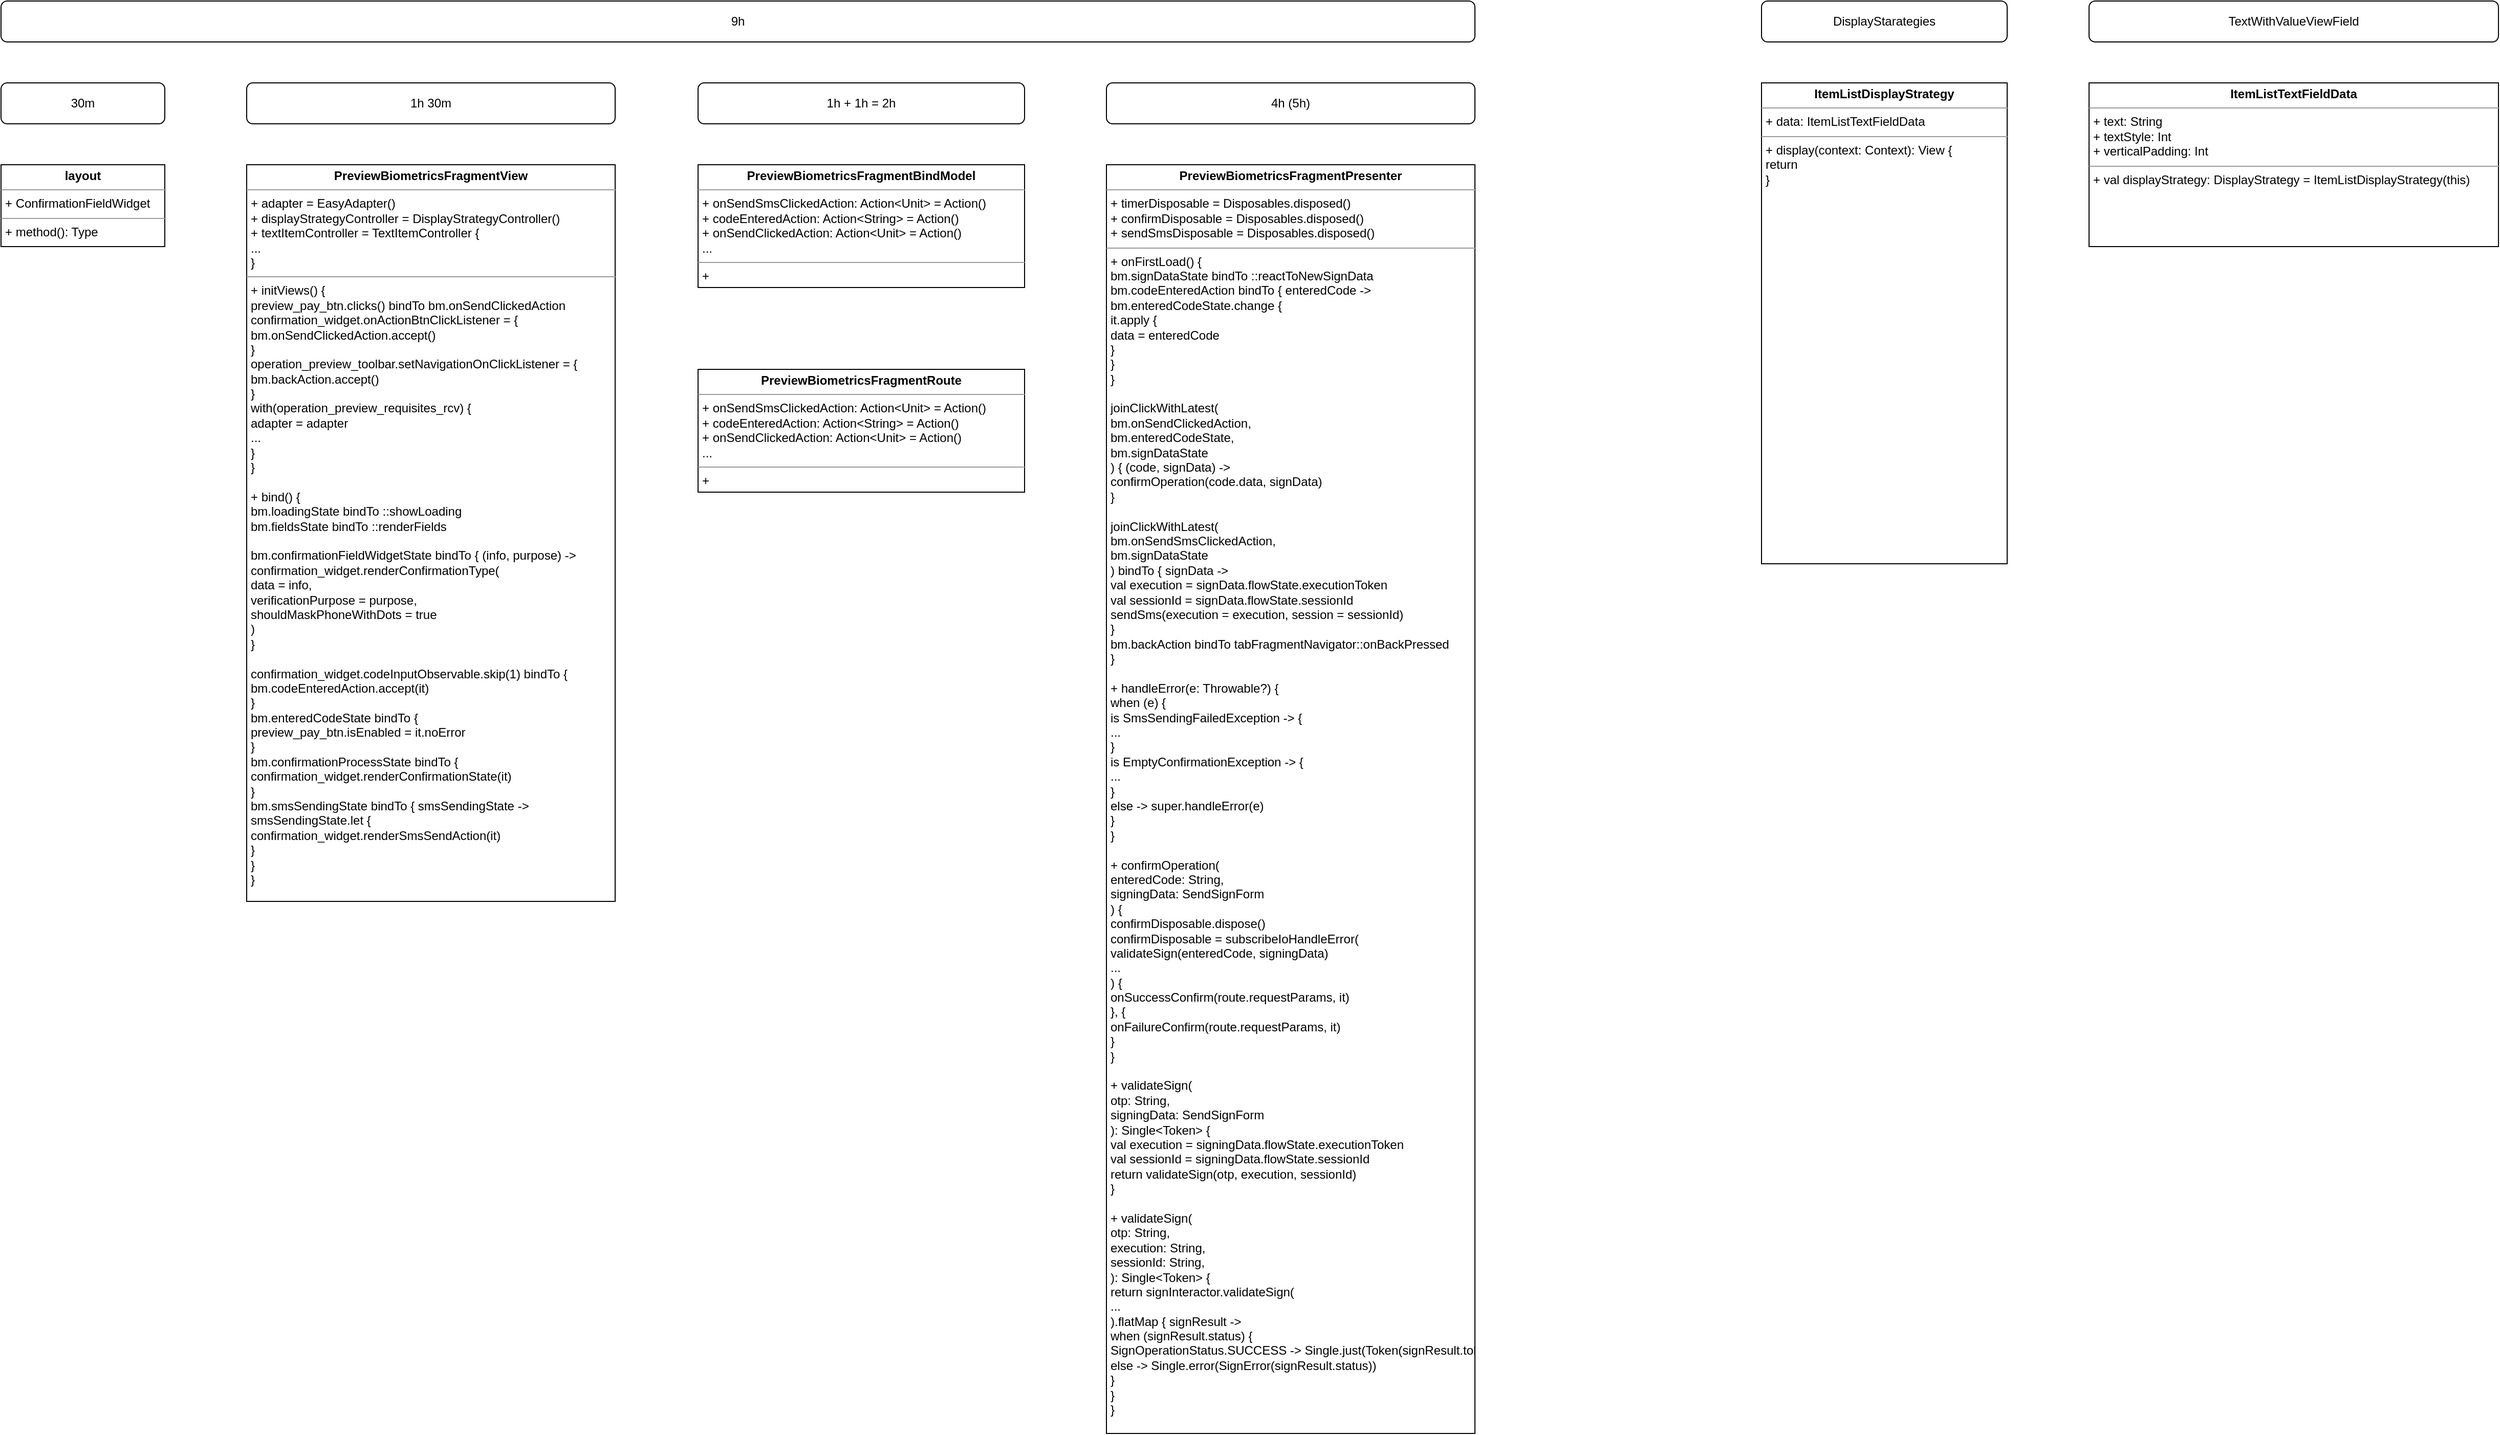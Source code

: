 <mxfile version="17.4.0" type="github">
  <diagram id="F2cIXI0qztmpp3JYABv5" name="Page-1">
    <mxGraphModel dx="757" dy="1681" grid="1" gridSize="10" guides="1" tooltips="1" connect="1" arrows="1" fold="1" page="1" pageScale="1" pageWidth="827" pageHeight="1169" math="0" shadow="0">
      <root>
        <mxCell id="0" />
        <mxCell id="1" parent="0" />
        <mxCell id="ljfZ4cZ_r5Jr-hCkHj5f-1" value="&lt;p style=&quot;margin: 0px ; margin-top: 4px ; text-align: center&quot;&gt;&lt;b&gt;PreviewBiometricsFragmentView&lt;br&gt;&lt;/b&gt;&lt;/p&gt;&lt;hr size=&quot;1&quot;&gt;&lt;p style=&quot;margin: 0px ; margin-left: 4px&quot;&gt;+ adapter = EasyAdapter()&lt;/p&gt;&lt;p style=&quot;margin: 0px ; margin-left: 4px&quot;&gt;+ displayStrategyController = DisplayStrategyController()&lt;/p&gt;&lt;p style=&quot;margin: 0px ; margin-left: 4px&quot;&gt;+ textItemController = TextItemController {&lt;/p&gt;&lt;p style=&quot;margin: 0px ; margin-left: 4px&quot;&gt;...&lt;br&gt;&lt;/p&gt;&lt;p style=&quot;margin: 0px ; margin-left: 4px&quot;&gt;}&lt;br&gt;&lt;/p&gt;&lt;hr size=&quot;1&quot;&gt;&lt;p style=&quot;margin: 0px ; margin-left: 4px&quot;&gt;+ initViews() {&lt;/p&gt;&lt;p style=&quot;margin: 0px ; margin-left: 4px&quot;&gt;preview_pay_btn.clicks() bindTo bm.onSendClickedAction&lt;/p&gt;&lt;p style=&quot;margin: 0px ; margin-left: 4px&quot;&gt;confirmation_widget.onActionBtnClickListener = {&lt;/p&gt;&lt;p style=&quot;margin: 0px ; margin-left: 4px&quot;&gt;bm.onSendClickedAction.accept()&lt;br&gt;&lt;/p&gt;&lt;p style=&quot;margin: 0px ; margin-left: 4px&quot;&gt;}&lt;/p&gt;&lt;p style=&quot;margin: 0px ; margin-left: 4px&quot;&gt;operation_preview_toolbar.setNavigationOnClickListener = {&lt;/p&gt;&lt;p style=&quot;margin: 0px ; margin-left: 4px&quot;&gt;bm.backAction.accept()&lt;br&gt;&lt;/p&gt;&lt;p style=&quot;margin: 0px ; margin-left: 4px&quot;&gt;}&lt;/p&gt;&lt;p style=&quot;margin: 0px ; margin-left: 4px&quot;&gt;with(operation_preview_requisites_rcv) {&lt;/p&gt;&lt;p style=&quot;margin: 0px ; margin-left: 4px&quot;&gt;adapter = adapter&lt;/p&gt;&lt;p style=&quot;margin: 0px ; margin-left: 4px&quot;&gt;...&lt;br&gt;&lt;/p&gt;&lt;p style=&quot;margin: 0px ; margin-left: 4px&quot;&gt;}&lt;br&gt;&lt;/p&gt;&lt;p style=&quot;margin: 0px ; margin-left: 4px&quot;&gt;}&lt;/p&gt;&lt;p style=&quot;margin: 0px ; margin-left: 4px&quot;&gt;&lt;br&gt;&lt;/p&gt;&lt;p style=&quot;margin: 0px ; margin-left: 4px&quot;&gt;+ bind() {&lt;/p&gt;&lt;p style=&quot;margin: 0px ; margin-left: 4px&quot;&gt;bm.loadingState bindTo ::showLoading&lt;/p&gt;&lt;p style=&quot;margin: 0px ; margin-left: 4px&quot;&gt;bm.fieldsState bindTo ::renderFields&lt;/p&gt;&lt;p style=&quot;margin: 0px ; margin-left: 4px&quot;&gt;&lt;br&gt;&lt;/p&gt;&lt;p style=&quot;margin: 0px ; margin-left: 4px&quot;&gt;bm.confirmationFieldWidgetState bindTo { (info, purpose) -&amp;gt;&lt;/p&gt;&lt;p style=&quot;margin: 0px ; margin-left: 4px&quot;&gt;confirmation_widget.renderConfirmationType(&lt;/p&gt;&lt;p style=&quot;margin: 0px ; margin-left: 4px&quot;&gt;data = info,&lt;/p&gt;&lt;p style=&quot;margin: 0px ; margin-left: 4px&quot;&gt;verificationPurpose = purpose,&lt;/p&gt;&lt;p style=&quot;margin: 0px ; margin-left: 4px&quot;&gt;shouldMaskPhoneWithDots = true&lt;br&gt;&lt;/p&gt;&lt;p style=&quot;margin: 0px ; margin-left: 4px&quot;&gt;)&lt;br&gt;&lt;/p&gt;&lt;p style=&quot;margin: 0px ; margin-left: 4px&quot;&gt;}&lt;/p&gt;&lt;p style=&quot;margin: 0px ; margin-left: 4px&quot;&gt;&lt;br&gt;&lt;/p&gt;&lt;p style=&quot;margin: 0px ; margin-left: 4px&quot;&gt;confirmation_widget.codeInputObservable.skip(1) bindTo {&lt;/p&gt;&lt;p style=&quot;margin: 0px ; margin-left: 4px&quot;&gt;bm.codeEnteredAction.accept(it)&lt;br&gt;&lt;/p&gt;&lt;p style=&quot;margin: 0px ; margin-left: 4px&quot;&gt;}&lt;/p&gt;&lt;p style=&quot;margin: 0px ; margin-left: 4px&quot;&gt;bm.enteredCodeState bindTo {&lt;/p&gt;&lt;p style=&quot;margin: 0px ; margin-left: 4px&quot;&gt;preview_pay_btn.isEnabled = it.noError&lt;br&gt;&lt;/p&gt;&lt;p style=&quot;margin: 0px ; margin-left: 4px&quot;&gt;}&lt;/p&gt;&lt;p style=&quot;margin: 0px ; margin-left: 4px&quot;&gt;bm.confirmationProcessState bindTo {&lt;/p&gt;&lt;p style=&quot;margin: 0px ; margin-left: 4px&quot;&gt;confirmation_widget.renderConfirmationState(it)&lt;br&gt;&lt;/p&gt;&lt;p style=&quot;margin: 0px ; margin-left: 4px&quot;&gt;}&lt;/p&gt;&lt;p style=&quot;margin: 0px ; margin-left: 4px&quot;&gt;bm.smsSendingState bindTo { smsSendingState -&amp;gt;&lt;/p&gt;&lt;p style=&quot;margin: 0px ; margin-left: 4px&quot;&gt;smsSendingState.let {&lt;/p&gt;&lt;p style=&quot;margin: 0px ; margin-left: 4px&quot;&gt;confirmation_widget.renderSmsSendAction(it)&lt;br&gt;&lt;/p&gt;&lt;p style=&quot;margin: 0px ; margin-left: 4px&quot;&gt;}&lt;br&gt;&lt;/p&gt;&lt;p style=&quot;margin: 0px ; margin-left: 4px&quot;&gt;}&lt;br&gt;&lt;/p&gt;&lt;p style=&quot;margin: 0px ; margin-left: 4px&quot;&gt;}&lt;br&gt;&lt;/p&gt;" style="verticalAlign=top;align=left;overflow=fill;fontSize=12;fontFamily=Helvetica;html=1;" parent="1" vertex="1">
          <mxGeometry x="320" y="80" width="360" height="720" as="geometry" />
        </mxCell>
        <mxCell id="ljfZ4cZ_r5Jr-hCkHj5f-2" value="&lt;p style=&quot;margin: 0px ; margin-top: 4px ; text-align: center&quot;&gt;&lt;b&gt;PreviewBiometricsFragmentPresenter&lt;br&gt;&lt;/b&gt;&lt;/p&gt;&lt;hr size=&quot;1&quot;&gt;&lt;p style=&quot;margin: 0px ; margin-left: 4px&quot;&gt;+ timerDisposable = Disposables.disposed()&lt;/p&gt;&lt;p style=&quot;margin: 0px ; margin-left: 4px&quot;&gt;+ confirmDisposable = Disposables.disposed()&lt;/p&gt;&lt;p style=&quot;margin: 0px ; margin-left: 4px&quot;&gt;+ sendSmsDisposable = Disposables.disposed()&lt;br&gt;&lt;/p&gt;&lt;hr size=&quot;1&quot;&gt;&lt;p style=&quot;margin: 0px ; margin-left: 4px&quot;&gt;+ onFirstLoad() {&lt;/p&gt;&lt;p style=&quot;margin: 0px ; margin-left: 4px&quot;&gt;bm.signDataState bindTo ::reactToNewSignData&lt;/p&gt;&lt;p style=&quot;margin: 0px ; margin-left: 4px&quot;&gt;bm.codeEnteredAction bindTo { enteredCode -&amp;gt;&lt;/p&gt;&lt;p style=&quot;margin: 0px ; margin-left: 4px&quot;&gt;bm.enteredCodeState.change {&lt;/p&gt;&lt;p style=&quot;margin: 0px ; margin-left: 4px&quot;&gt;it.apply {&lt;/p&gt;&lt;p style=&quot;margin: 0px ; margin-left: 4px&quot;&gt;data = enteredCode&lt;br&gt;&lt;/p&gt;&lt;p style=&quot;margin: 0px ; margin-left: 4px&quot;&gt;}&lt;br&gt;&lt;/p&gt;&lt;p style=&quot;margin: 0px ; margin-left: 4px&quot;&gt;}&lt;br&gt;&lt;/p&gt;&lt;p style=&quot;margin: 0px ; margin-left: 4px&quot;&gt;}&lt;/p&gt;&lt;p style=&quot;margin: 0px ; margin-left: 4px&quot;&gt;&lt;br&gt;&lt;/p&gt;&lt;p style=&quot;margin: 0px ; margin-left: 4px&quot;&gt;joinClickWithLatest(&lt;/p&gt;&lt;p style=&quot;margin: 0px ; margin-left: 4px&quot;&gt;bm.onSendClickedAction,&lt;/p&gt;&lt;p style=&quot;margin: 0px ; margin-left: 4px&quot;&gt;bm.enteredCodeState,&lt;/p&gt;&lt;p style=&quot;margin: 0px ; margin-left: 4px&quot;&gt;bm.signDataState&lt;br&gt;&lt;/p&gt;&lt;p style=&quot;margin: 0px ; margin-left: 4px&quot;&gt;) { (code, signData) -&amp;gt;&lt;br&gt;&lt;/p&gt;&lt;p style=&quot;margin: 0px ; margin-left: 4px&quot;&gt;confirmOperation(code.data, signData)&lt;br&gt;&lt;/p&gt;&lt;p style=&quot;margin: 0px ; margin-left: 4px&quot;&gt;}&lt;/p&gt;&lt;p style=&quot;margin: 0px ; margin-left: 4px&quot;&gt;&lt;br&gt;&lt;/p&gt;&lt;p style=&quot;margin: 0px ; margin-left: 4px&quot;&gt;joinClickWithLatest(&lt;/p&gt;&lt;p style=&quot;margin: 0px ; margin-left: 4px&quot;&gt;bm.onSendSmsClickedAction,&lt;/p&gt;&lt;p style=&quot;margin: 0px ; margin-left: 4px&quot;&gt;bm.signDataState&lt;br&gt;&lt;/p&gt;&lt;p style=&quot;margin: 0px ; margin-left: 4px&quot;&gt;) bindTo { signData -&amp;gt;&lt;/p&gt;&lt;p style=&quot;margin: 0px ; margin-left: 4px&quot;&gt;val execution = signData.flowState.executionToken&lt;/p&gt;&lt;p style=&quot;margin: 0px ; margin-left: 4px&quot;&gt;val sessionId = signData.flowState.sessionId&lt;/p&gt;&lt;p style=&quot;margin: 0px ; margin-left: 4px&quot;&gt;sendSms(execution = execution, session = sessionId)&lt;br&gt;&lt;/p&gt;&lt;p style=&quot;margin: 0px ; margin-left: 4px&quot;&gt;}&lt;/p&gt;&lt;p style=&quot;margin: 0px ; margin-left: 4px&quot;&gt;bm.backAction bindTo tabFragmentNavigator::onBackPressed&lt;br&gt;&lt;/p&gt;&lt;p style=&quot;margin: 0px ; margin-left: 4px&quot;&gt;}&lt;/p&gt;&lt;p style=&quot;margin: 0px ; margin-left: 4px&quot;&gt;&lt;br&gt;&lt;/p&gt;&lt;p style=&quot;margin: 0px ; margin-left: 4px&quot;&gt;+ handleError(e: Throwable?) {&lt;/p&gt;&lt;p style=&quot;margin: 0px ; margin-left: 4px&quot;&gt;when (e) {&lt;/p&gt;&lt;p style=&quot;margin: 0px ; margin-left: 4px&quot;&gt;is SmsSendingFailedException -&amp;gt; {&lt;/p&gt;&lt;p style=&quot;margin: 0px ; margin-left: 4px&quot;&gt;...&lt;br&gt;&lt;/p&gt;&lt;p style=&quot;margin: 0px ; margin-left: 4px&quot;&gt;}&lt;/p&gt;&lt;p style=&quot;margin: 0px ; margin-left: 4px&quot;&gt;is EmptyConfirmationException -&amp;gt; {&lt;/p&gt;&lt;p style=&quot;margin: 0px ; margin-left: 4px&quot;&gt;...&lt;br&gt;&lt;/p&gt;&lt;p style=&quot;margin: 0px ; margin-left: 4px&quot;&gt;}&lt;/p&gt;&lt;p style=&quot;margin: 0px ; margin-left: 4px&quot;&gt;else -&amp;gt; super.handleError(e)&lt;br&gt;&lt;/p&gt;&lt;p style=&quot;margin: 0px ; margin-left: 4px&quot;&gt;}&lt;br&gt;&lt;/p&gt;&lt;p style=&quot;margin: 0px ; margin-left: 4px&quot;&gt;}&lt;/p&gt;&lt;p style=&quot;margin: 0px ; margin-left: 4px&quot;&gt;&lt;br&gt;&lt;/p&gt;&lt;p style=&quot;margin: 0px ; margin-left: 4px&quot;&gt;+ confirmOperation(&lt;/p&gt;&lt;p style=&quot;margin: 0px ; margin-left: 4px&quot;&gt;enteredCode: String,&lt;/p&gt;&lt;p style=&quot;margin: 0px ; margin-left: 4px&quot;&gt;signingData: SendSignForm&lt;br&gt;&lt;/p&gt;&lt;p style=&quot;margin: 0px ; margin-left: 4px&quot;&gt;) {&lt;/p&gt;&lt;p style=&quot;margin: 0px ; margin-left: 4px&quot;&gt;confirmDisposable.dispose()&lt;/p&gt;&lt;p style=&quot;margin: 0px ; margin-left: 4px&quot;&gt;confirmDisposable = subscribeIoHandleError(&lt;/p&gt;&lt;p style=&quot;margin: 0px ; margin-left: 4px&quot;&gt;validateSign(enteredCode, signingData)&lt;/p&gt;&lt;p style=&quot;margin: 0px ; margin-left: 4px&quot;&gt;...&lt;br&gt;&lt;/p&gt;&lt;p style=&quot;margin: 0px ; margin-left: 4px&quot;&gt;) {&lt;/p&gt;&lt;p style=&quot;margin: 0px ; margin-left: 4px&quot;&gt;onSuccessConfirm(route.requestParams, it)&lt;br&gt;&lt;/p&gt;&lt;p style=&quot;margin: 0px ; margin-left: 4px&quot;&gt;}, {&lt;/p&gt;&lt;p style=&quot;margin: 0px ; margin-left: 4px&quot;&gt;onFailureConfirm(route.requestParams, it)&lt;br&gt;&lt;/p&gt;&lt;p style=&quot;margin: 0px ; margin-left: 4px&quot;&gt;}&lt;br&gt;&lt;/p&gt;&lt;p style=&quot;margin: 0px ; margin-left: 4px&quot;&gt;}&lt;/p&gt;&lt;p style=&quot;margin: 0px ; margin-left: 4px&quot;&gt;&lt;br&gt;&lt;/p&gt;&lt;p style=&quot;margin: 0px ; margin-left: 4px&quot;&gt;+ validateSign(&lt;/p&gt;&lt;p style=&quot;margin: 0px ; margin-left: 4px&quot;&gt;otp: String,&lt;/p&gt;&lt;p style=&quot;margin: 0px ; margin-left: 4px&quot;&gt;signingData: SendSignForm&lt;br&gt;&lt;/p&gt;&lt;p style=&quot;margin: 0px ; margin-left: 4px&quot;&gt;): Single&amp;lt;Token&amp;gt; {&lt;/p&gt;&lt;p style=&quot;margin: 0px ; margin-left: 4px&quot;&gt;val execution = signingData.flowState.executionToken&lt;/p&gt;&lt;p style=&quot;margin: 0px ; margin-left: 4px&quot;&gt;val sessionId = signingData.flowState.sessionId&lt;/p&gt;&lt;p style=&quot;margin: 0px ; margin-left: 4px&quot;&gt;return validateSign(otp, execution, sessionId)&lt;br&gt;&lt;/p&gt;&lt;p style=&quot;margin: 0px ; margin-left: 4px&quot;&gt;}&lt;/p&gt;&lt;p style=&quot;margin: 0px ; margin-left: 4px&quot;&gt;&lt;br&gt;&lt;/p&gt;&lt;p style=&quot;margin: 0px ; margin-left: 4px&quot;&gt;+ validateSign(&lt;/p&gt;&lt;p style=&quot;margin: 0px ; margin-left: 4px&quot;&gt;otp: String,&lt;/p&gt;&lt;p style=&quot;margin: 0px ; margin-left: 4px&quot;&gt;execution: String,&lt;/p&gt;&lt;p style=&quot;margin: 0px ; margin-left: 4px&quot;&gt;sessionId: String,&lt;br&gt;&lt;/p&gt;&lt;p style=&quot;margin: 0px ; margin-left: 4px&quot;&gt;): Single&amp;lt;Token&amp;gt; {&lt;/p&gt;&lt;p style=&quot;margin: 0px ; margin-left: 4px&quot;&gt;return signInteractor.validateSign(&lt;/p&gt;&lt;p style=&quot;margin: 0px ; margin-left: 4px&quot;&gt;...&lt;br&gt;&lt;/p&gt;&lt;p style=&quot;margin: 0px ; margin-left: 4px&quot;&gt;).flatMap { signResult -&amp;gt;&lt;/p&gt;&lt;p style=&quot;margin: 0px ; margin-left: 4px&quot;&gt;when (signResult.status) {&lt;/p&gt;&lt;p style=&quot;margin: 0px ; margin-left: 4px&quot;&gt;SignOperationStatus.SUCCESS -&amp;gt; Single.just(Token(signResult.token))&lt;/p&gt;&lt;p style=&quot;margin: 0px ; margin-left: 4px&quot;&gt;else -&amp;gt; Single.error(SignError(signResult.status))&lt;br&gt;&lt;/p&gt;&lt;p style=&quot;margin: 0px ; margin-left: 4px&quot;&gt;}&lt;br&gt;&lt;/p&gt;&lt;p style=&quot;margin: 0px ; margin-left: 4px&quot;&gt;}&lt;br&gt;&lt;/p&gt;&lt;p style=&quot;margin: 0px ; margin-left: 4px&quot;&gt;}&lt;br&gt;&lt;/p&gt;" style="verticalAlign=top;align=left;overflow=fill;fontSize=12;fontFamily=Helvetica;html=1;" parent="1" vertex="1">
          <mxGeometry x="1160" y="80" width="360" height="1240" as="geometry" />
        </mxCell>
        <mxCell id="KR71yvNh6sFwL_0YMKFg-1" value="&lt;p style=&quot;margin: 0px ; margin-top: 4px ; text-align: center&quot;&gt;&lt;b&gt;layout&lt;br&gt;&lt;/b&gt;&lt;/p&gt;&lt;hr size=&quot;1&quot;&gt;&lt;p style=&quot;margin: 0px ; margin-left: 4px&quot;&gt;+ ConfirmationFieldWidget&lt;/p&gt;&lt;hr size=&quot;1&quot;&gt;&lt;p style=&quot;margin: 0px ; margin-left: 4px&quot;&gt;+ method(): Type&lt;/p&gt;" style="verticalAlign=top;align=left;overflow=fill;fontSize=12;fontFamily=Helvetica;html=1;" vertex="1" parent="1">
          <mxGeometry x="80" y="80" width="160" height="80" as="geometry" />
        </mxCell>
        <mxCell id="KR71yvNh6sFwL_0YMKFg-2" value="&lt;p style=&quot;margin: 0px ; margin-top: 4px ; text-align: center&quot;&gt;&lt;b&gt;PreviewBiometricsFragmentBindModel&lt;br&gt;&lt;/b&gt;&lt;/p&gt;&lt;hr size=&quot;1&quot;&gt;&lt;p style=&quot;margin: 0px ; margin-left: 4px&quot;&gt;+ onSendSmsClickedAction: Action&amp;lt;Unit&amp;gt; = Action()&lt;/p&gt;&lt;p style=&quot;margin: 0px ; margin-left: 4px&quot;&gt;+ codeEnteredAction: Action&amp;lt;String&amp;gt; = Action()&lt;/p&gt;&lt;p style=&quot;margin: 0px ; margin-left: 4px&quot;&gt;+ onSendClickedAction: Action&amp;lt;Unit&amp;gt; = Action()&lt;/p&gt;&lt;p style=&quot;margin: 0px ; margin-left: 4px&quot;&gt;...&lt;br&gt;&lt;/p&gt;&lt;hr size=&quot;1&quot;&gt;&lt;p style=&quot;margin: 0px ; margin-left: 4px&quot;&gt;+ &lt;br&gt;&lt;/p&gt;" style="verticalAlign=top;align=left;overflow=fill;fontSize=12;fontFamily=Helvetica;html=1;" vertex="1" parent="1">
          <mxGeometry x="761" y="80" width="319" height="120" as="geometry" />
        </mxCell>
        <mxCell id="KR71yvNh6sFwL_0YMKFg-3" value="&lt;p style=&quot;margin: 0px ; margin-top: 4px ; text-align: center&quot;&gt;&lt;b&gt;PreviewBiometricsFragmentRoute&lt;br&gt;&lt;/b&gt;&lt;/p&gt;&lt;hr size=&quot;1&quot;&gt;&lt;p style=&quot;margin: 0px ; margin-left: 4px&quot;&gt;+ onSendSmsClickedAction: Action&amp;lt;Unit&amp;gt; = Action()&lt;/p&gt;&lt;p style=&quot;margin: 0px ; margin-left: 4px&quot;&gt;+ codeEnteredAction: Action&amp;lt;String&amp;gt; = Action()&lt;/p&gt;&lt;p style=&quot;margin: 0px ; margin-left: 4px&quot;&gt;+ onSendClickedAction: Action&amp;lt;Unit&amp;gt; = Action()&lt;/p&gt;&lt;p style=&quot;margin: 0px ; margin-left: 4px&quot;&gt;...&lt;br&gt;&lt;/p&gt;&lt;hr size=&quot;1&quot;&gt;&lt;p style=&quot;margin: 0px ; margin-left: 4px&quot;&gt;+ &lt;br&gt;&lt;/p&gt;" style="verticalAlign=top;align=left;overflow=fill;fontSize=12;fontFamily=Helvetica;html=1;" vertex="1" parent="1">
          <mxGeometry x="761" y="280" width="319" height="120" as="geometry" />
        </mxCell>
        <mxCell id="KR71yvNh6sFwL_0YMKFg-4" value="30m" style="rounded=1;whiteSpace=wrap;html=1;" vertex="1" parent="1">
          <mxGeometry x="80" width="160" height="40" as="geometry" />
        </mxCell>
        <mxCell id="KR71yvNh6sFwL_0YMKFg-5" value="1h 30m" style="rounded=1;whiteSpace=wrap;html=1;" vertex="1" parent="1">
          <mxGeometry x="320" width="360" height="40" as="geometry" />
        </mxCell>
        <mxCell id="KR71yvNh6sFwL_0YMKFg-6" value="1h + 1h = 2h" style="rounded=1;whiteSpace=wrap;html=1;" vertex="1" parent="1">
          <mxGeometry x="761" width="319" height="40" as="geometry" />
        </mxCell>
        <mxCell id="KR71yvNh6sFwL_0YMKFg-7" value="4h (5h)" style="rounded=1;whiteSpace=wrap;html=1;" vertex="1" parent="1">
          <mxGeometry x="1160" width="360" height="40" as="geometry" />
        </mxCell>
        <mxCell id="KR71yvNh6sFwL_0YMKFg-8" value="9h" style="rounded=1;whiteSpace=wrap;html=1;" vertex="1" parent="1">
          <mxGeometry x="80" y="-80" width="1440" height="40" as="geometry" />
        </mxCell>
        <mxCell id="KR71yvNh6sFwL_0YMKFg-9" value="&lt;p style=&quot;margin: 0px ; margin-top: 4px ; text-align: center&quot;&gt;&lt;b&gt;ItemListDisplayStrategy&lt;/b&gt;&lt;/p&gt;&lt;hr size=&quot;1&quot;&gt;&lt;p style=&quot;margin: 0px ; margin-left: 4px&quot;&gt;+ data: ItemListTextFieldData&lt;br&gt;&lt;/p&gt;&lt;hr size=&quot;1&quot;&gt;&lt;p style=&quot;margin: 0px ; margin-left: 4px&quot;&gt;+ display(context: Context): View {&lt;/p&gt;&lt;p style=&quot;margin: 0px ; margin-left: 4px&quot;&gt;return &lt;br&gt;&lt;/p&gt;&lt;p style=&quot;margin: 0px ; margin-left: 4px&quot;&gt;}&lt;br&gt;&lt;/p&gt;" style="verticalAlign=top;align=left;overflow=fill;fontSize=12;fontFamily=Helvetica;html=1;" vertex="1" parent="1">
          <mxGeometry x="1800" width="240" height="470" as="geometry" />
        </mxCell>
        <mxCell id="KR71yvNh6sFwL_0YMKFg-10" value="DisplayStarategies" style="rounded=1;whiteSpace=wrap;html=1;" vertex="1" parent="1">
          <mxGeometry x="1800" y="-80" width="240" height="40" as="geometry" />
        </mxCell>
        <mxCell id="KR71yvNh6sFwL_0YMKFg-11" value="&lt;p style=&quot;margin: 0px ; margin-top: 4px ; text-align: center&quot;&gt;&lt;b&gt;ItemListTextFieldData&lt;/b&gt;&lt;/p&gt;&lt;hr size=&quot;1&quot;&gt;&lt;p style=&quot;margin: 0px ; margin-left: 4px&quot;&gt;+ text: String&lt;/p&gt;&lt;p style=&quot;margin: 0px ; margin-left: 4px&quot;&gt;+ textStyle: Int&lt;/p&gt;&lt;p style=&quot;margin: 0px ; margin-left: 4px&quot;&gt;+ verticalPadding: Int&lt;br&gt;&lt;/p&gt;&lt;hr size=&quot;1&quot;&gt;&lt;p style=&quot;margin: 0px ; margin-left: 4px&quot;&gt;+ val displayStrategy: DisplayStrategy = ItemListDisplayStrategy(this)&lt;br&gt;&lt;/p&gt;" style="verticalAlign=top;align=left;overflow=fill;fontSize=12;fontFamily=Helvetica;html=1;" vertex="1" parent="1">
          <mxGeometry x="2120" width="400" height="160" as="geometry" />
        </mxCell>
        <mxCell id="KR71yvNh6sFwL_0YMKFg-12" value="TextWithValueViewField" style="rounded=1;whiteSpace=wrap;html=1;" vertex="1" parent="1">
          <mxGeometry x="2120" y="-80" width="400" height="40" as="geometry" />
        </mxCell>
      </root>
    </mxGraphModel>
  </diagram>
</mxfile>
